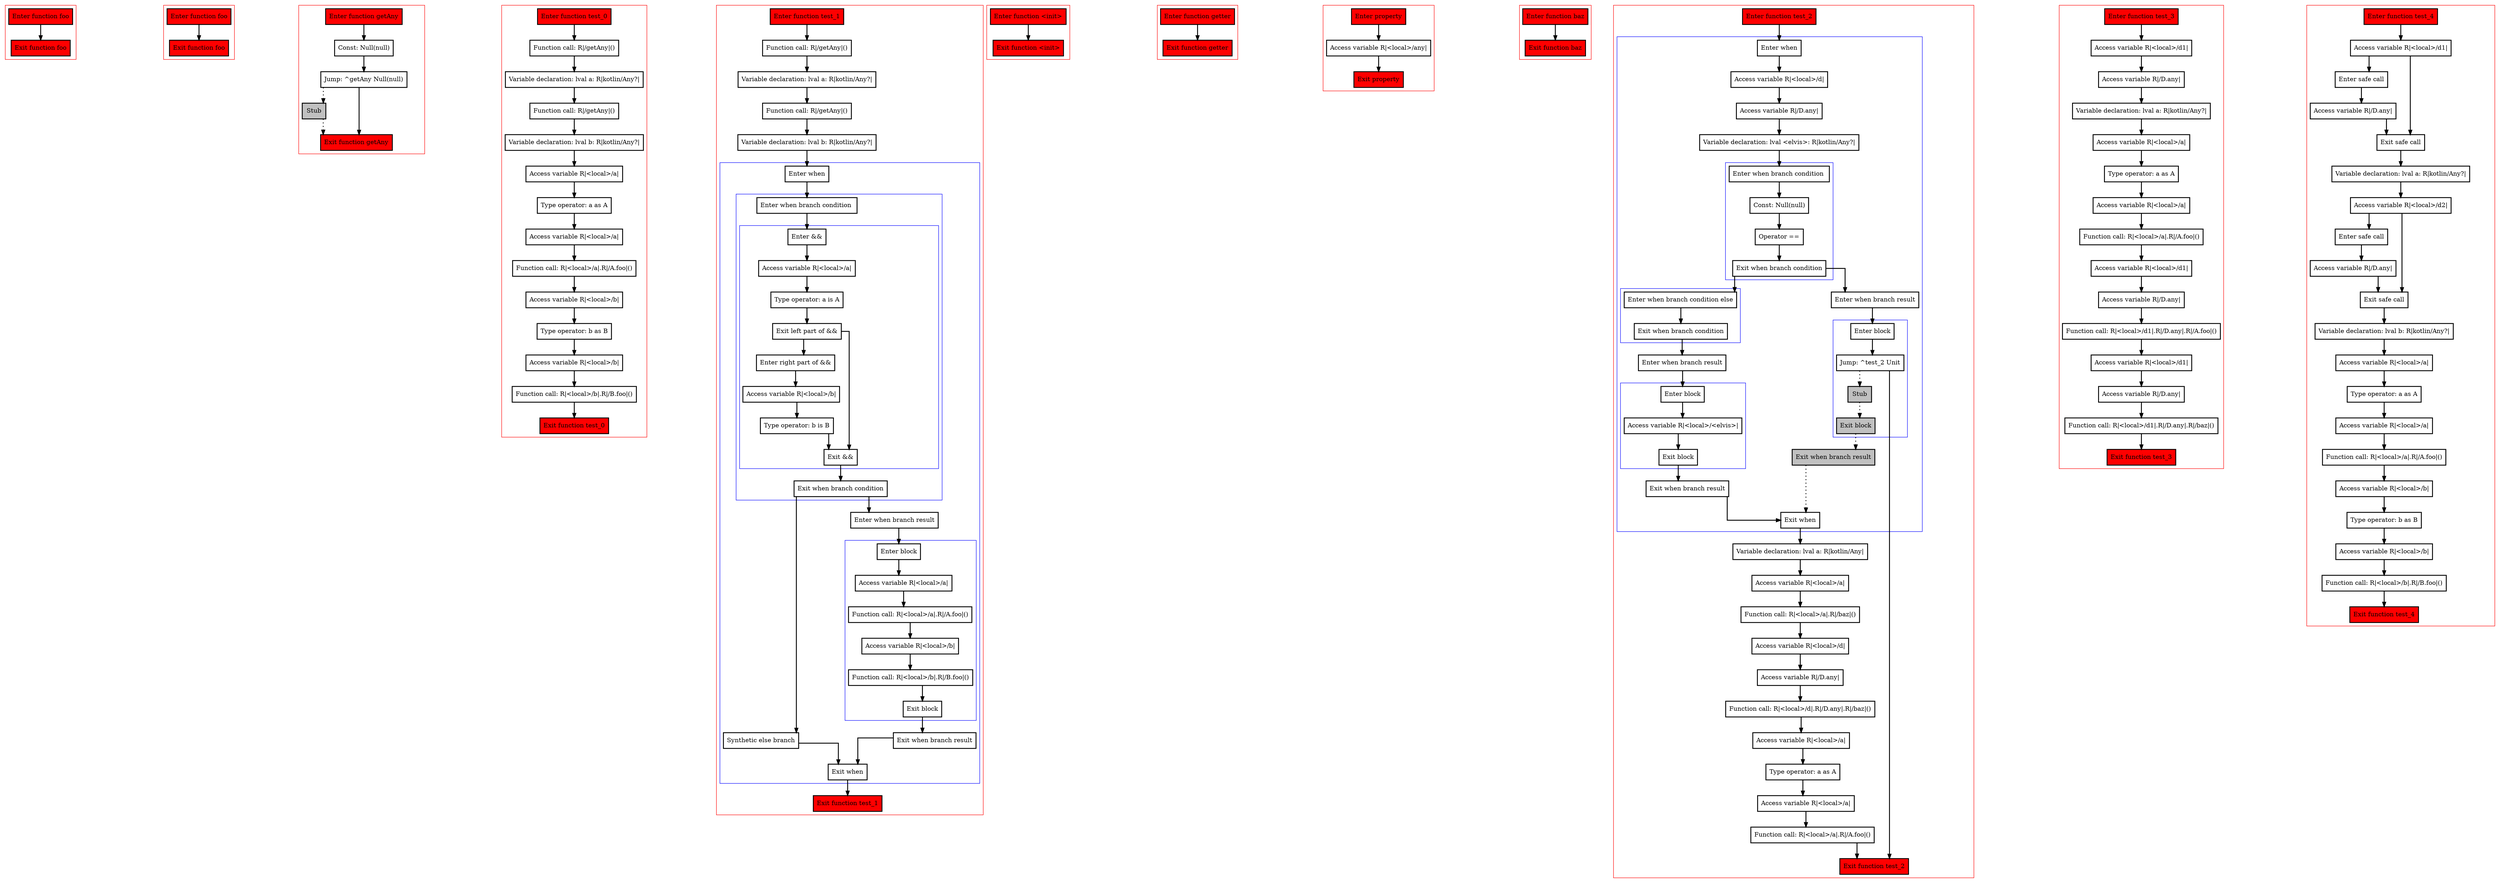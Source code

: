 digraph notBoundSmartcasts_kt {
    graph [splines=ortho nodesep=3]
    node [shape=box penwidth=2]
    edge [penwidth=2]

    subgraph cluster_0 {
        color=red
        0 [label="Enter function foo" style="filled" fillcolor=red];
        1 [label="Exit function foo" style="filled" fillcolor=red];
    }

    0 -> {1};

    subgraph cluster_1 {
        color=red
        2 [label="Enter function foo" style="filled" fillcolor=red];
        3 [label="Exit function foo" style="filled" fillcolor=red];
    }

    2 -> {3};

    subgraph cluster_2 {
        color=red
        4 [label="Enter function getAny" style="filled" fillcolor=red];
        5 [label="Const: Null(null)"];
        6 [label="Jump: ^getAny Null(null)"];
        7 [label="Stub" style="filled" fillcolor=gray];
        8 [label="Exit function getAny" style="filled" fillcolor=red];
    }

    4 -> {5};
    5 -> {6};
    6 -> {8};
    6 -> {7} [style=dotted];
    7 -> {8} [style=dotted];

    subgraph cluster_3 {
        color=red
        9 [label="Enter function test_0" style="filled" fillcolor=red];
        10 [label="Function call: R|/getAny|()"];
        11 [label="Variable declaration: lval a: R|kotlin/Any?|"];
        12 [label="Function call: R|/getAny|()"];
        13 [label="Variable declaration: lval b: R|kotlin/Any?|"];
        14 [label="Access variable R|<local>/a|"];
        15 [label="Type operator: a as A"];
        16 [label="Access variable R|<local>/a|"];
        17 [label="Function call: R|<local>/a|.R|/A.foo|()"];
        18 [label="Access variable R|<local>/b|"];
        19 [label="Type operator: b as B"];
        20 [label="Access variable R|<local>/b|"];
        21 [label="Function call: R|<local>/b|.R|/B.foo|()"];
        22 [label="Exit function test_0" style="filled" fillcolor=red];
    }

    9 -> {10};
    10 -> {11};
    11 -> {12};
    12 -> {13};
    13 -> {14};
    14 -> {15};
    15 -> {16};
    16 -> {17};
    17 -> {18};
    18 -> {19};
    19 -> {20};
    20 -> {21};
    21 -> {22};

    subgraph cluster_4 {
        color=red
        23 [label="Enter function test_1" style="filled" fillcolor=red];
        24 [label="Function call: R|/getAny|()"];
        25 [label="Variable declaration: lval a: R|kotlin/Any?|"];
        26 [label="Function call: R|/getAny|()"];
        27 [label="Variable declaration: lval b: R|kotlin/Any?|"];
        subgraph cluster_5 {
            color=blue
            28 [label="Enter when"];
            subgraph cluster_6 {
                color=blue
                29 [label="Enter when branch condition "];
                subgraph cluster_7 {
                    color=blue
                    30 [label="Enter &&"];
                    31 [label="Access variable R|<local>/a|"];
                    32 [label="Type operator: a is A"];
                    33 [label="Exit left part of &&"];
                    34 [label="Enter right part of &&"];
                    35 [label="Access variable R|<local>/b|"];
                    36 [label="Type operator: b is B"];
                    37 [label="Exit &&"];
                }
                38 [label="Exit when branch condition"];
            }
            39 [label="Synthetic else branch"];
            40 [label="Enter when branch result"];
            subgraph cluster_8 {
                color=blue
                41 [label="Enter block"];
                42 [label="Access variable R|<local>/a|"];
                43 [label="Function call: R|<local>/a|.R|/A.foo|()"];
                44 [label="Access variable R|<local>/b|"];
                45 [label="Function call: R|<local>/b|.R|/B.foo|()"];
                46 [label="Exit block"];
            }
            47 [label="Exit when branch result"];
            48 [label="Exit when"];
        }
        49 [label="Exit function test_1" style="filled" fillcolor=red];
    }

    23 -> {24};
    24 -> {25};
    25 -> {26};
    26 -> {27};
    27 -> {28};
    28 -> {29};
    29 -> {30};
    30 -> {31};
    31 -> {32};
    32 -> {33};
    33 -> {37 34};
    34 -> {35};
    35 -> {36};
    36 -> {37};
    37 -> {38};
    38 -> {40 39};
    39 -> {48};
    40 -> {41};
    41 -> {42};
    42 -> {43};
    43 -> {44};
    44 -> {45};
    45 -> {46};
    46 -> {47};
    47 -> {48};
    48 -> {49};

    subgraph cluster_9 {
        color=red
        50 [label="Enter function <init>" style="filled" fillcolor=red];
        51 [label="Exit function <init>" style="filled" fillcolor=red];
    }

    50 -> {51};

    subgraph cluster_10 {
        color=red
        52 [label="Enter function getter" style="filled" fillcolor=red];
        53 [label="Exit function getter" style="filled" fillcolor=red];
    }

    52 -> {53};

    subgraph cluster_11 {
        color=red
        54 [label="Enter property" style="filled" fillcolor=red];
        55 [label="Access variable R|<local>/any|"];
        56 [label="Exit property" style="filled" fillcolor=red];
    }

    54 -> {55};
    55 -> {56};

    subgraph cluster_12 {
        color=red
        57 [label="Enter function baz" style="filled" fillcolor=red];
        58 [label="Exit function baz" style="filled" fillcolor=red];
    }

    57 -> {58};

    subgraph cluster_13 {
        color=red
        59 [label="Enter function test_2" style="filled" fillcolor=red];
        subgraph cluster_14 {
            color=blue
            60 [label="Enter when"];
            61 [label="Access variable R|<local>/d|"];
            62 [label="Access variable R|/D.any|"];
            63 [label="Variable declaration: lval <elvis>: R|kotlin/Any?|"];
            subgraph cluster_15 {
                color=blue
                64 [label="Enter when branch condition "];
                65 [label="Const: Null(null)"];
                66 [label="Operator =="];
                67 [label="Exit when branch condition"];
            }
            subgraph cluster_16 {
                color=blue
                68 [label="Enter when branch condition else"];
                69 [label="Exit when branch condition"];
            }
            70 [label="Enter when branch result"];
            subgraph cluster_17 {
                color=blue
                71 [label="Enter block"];
                72 [label="Access variable R|<local>/<elvis>|"];
                73 [label="Exit block"];
            }
            74 [label="Exit when branch result"];
            75 [label="Enter when branch result"];
            subgraph cluster_18 {
                color=blue
                76 [label="Enter block"];
                77 [label="Jump: ^test_2 Unit"];
                78 [label="Stub" style="filled" fillcolor=gray];
                79 [label="Exit block" style="filled" fillcolor=gray];
            }
            80 [label="Exit when branch result" style="filled" fillcolor=gray];
            81 [label="Exit when"];
        }
        82 [label="Variable declaration: lval a: R|kotlin/Any|"];
        83 [label="Access variable R|<local>/a|"];
        84 [label="Function call: R|<local>/a|.R|/baz|()"];
        85 [label="Access variable R|<local>/d|"];
        86 [label="Access variable R|/D.any|"];
        87 [label="Function call: R|<local>/d|.R|/D.any|.R|/baz|()"];
        88 [label="Access variable R|<local>/a|"];
        89 [label="Type operator: a as A"];
        90 [label="Access variable R|<local>/a|"];
        91 [label="Function call: R|<local>/a|.R|/A.foo|()"];
        92 [label="Exit function test_2" style="filled" fillcolor=red];
    }

    59 -> {60};
    60 -> {61};
    61 -> {62};
    62 -> {63};
    63 -> {64};
    64 -> {65};
    65 -> {66};
    66 -> {67};
    67 -> {75 68};
    68 -> {69};
    69 -> {70};
    70 -> {71};
    71 -> {72};
    72 -> {73};
    73 -> {74};
    74 -> {81};
    75 -> {76};
    76 -> {77};
    77 -> {92};
    77 -> {78} [style=dotted];
    78 -> {79} [style=dotted];
    79 -> {80} [style=dotted];
    80 -> {81} [style=dotted];
    81 -> {82};
    82 -> {83};
    83 -> {84};
    84 -> {85};
    85 -> {86};
    86 -> {87};
    87 -> {88};
    88 -> {89};
    89 -> {90};
    90 -> {91};
    91 -> {92};

    subgraph cluster_19 {
        color=red
        93 [label="Enter function test_3" style="filled" fillcolor=red];
        94 [label="Access variable R|<local>/d1|"];
        95 [label="Access variable R|/D.any|"];
        96 [label="Variable declaration: lval a: R|kotlin/Any?|"];
        97 [label="Access variable R|<local>/a|"];
        98 [label="Type operator: a as A"];
        99 [label="Access variable R|<local>/a|"];
        100 [label="Function call: R|<local>/a|.R|/A.foo|()"];
        101 [label="Access variable R|<local>/d1|"];
        102 [label="Access variable R|/D.any|"];
        103 [label="Function call: R|<local>/d1|.R|/D.any|.R|/A.foo|()"];
        104 [label="Access variable R|<local>/d1|"];
        105 [label="Access variable R|/D.any|"];
        106 [label="Function call: R|<local>/d1|.R|/D.any|.R|/baz|()"];
        107 [label="Exit function test_3" style="filled" fillcolor=red];
    }

    93 -> {94};
    94 -> {95};
    95 -> {96};
    96 -> {97};
    97 -> {98};
    98 -> {99};
    99 -> {100};
    100 -> {101};
    101 -> {102};
    102 -> {103};
    103 -> {104};
    104 -> {105};
    105 -> {106};
    106 -> {107};

    subgraph cluster_20 {
        color=red
        108 [label="Enter function test_4" style="filled" fillcolor=red];
        109 [label="Access variable R|<local>/d1|"];
        110 [label="Enter safe call"];
        111 [label="Access variable R|/D.any|"];
        112 [label="Exit safe call"];
        113 [label="Variable declaration: lval a: R|kotlin/Any?|"];
        114 [label="Access variable R|<local>/d2|"];
        115 [label="Enter safe call"];
        116 [label="Access variable R|/D.any|"];
        117 [label="Exit safe call"];
        118 [label="Variable declaration: lval b: R|kotlin/Any?|"];
        119 [label="Access variable R|<local>/a|"];
        120 [label="Type operator: a as A"];
        121 [label="Access variable R|<local>/a|"];
        122 [label="Function call: R|<local>/a|.R|/A.foo|()"];
        123 [label="Access variable R|<local>/b|"];
        124 [label="Type operator: b as B"];
        125 [label="Access variable R|<local>/b|"];
        126 [label="Function call: R|<local>/b|.R|/B.foo|()"];
        127 [label="Exit function test_4" style="filled" fillcolor=red];
    }

    108 -> {109};
    109 -> {110 112};
    110 -> {111};
    111 -> {112};
    112 -> {113};
    113 -> {114};
    114 -> {115 117};
    115 -> {116};
    116 -> {117};
    117 -> {118};
    118 -> {119};
    119 -> {120};
    120 -> {121};
    121 -> {122};
    122 -> {123};
    123 -> {124};
    124 -> {125};
    125 -> {126};
    126 -> {127};

}
